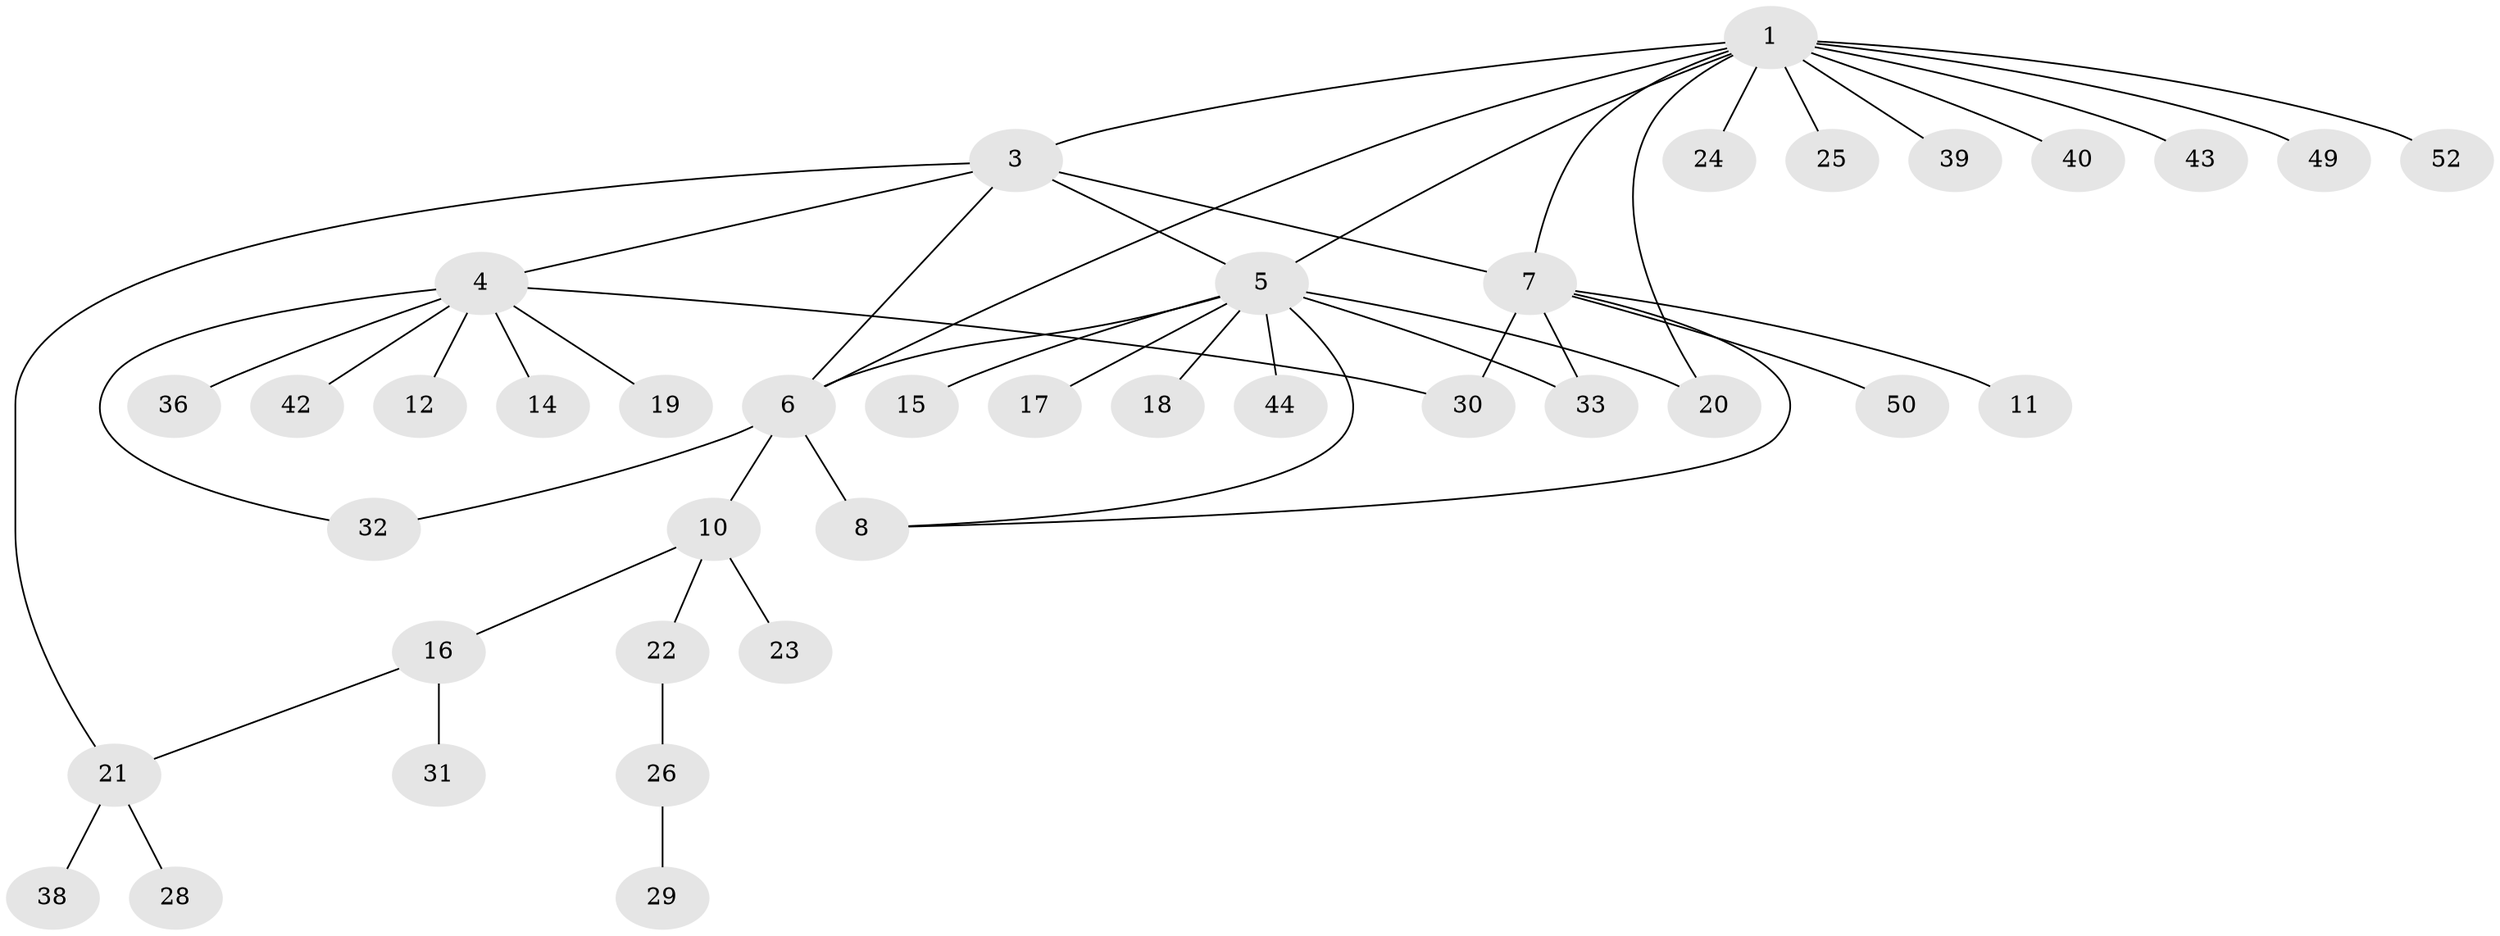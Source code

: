 // original degree distribution, {7: 0.057692307692307696, 6: 0.019230769230769232, 8: 0.038461538461538464, 11: 0.019230769230769232, 2: 0.19230769230769232, 4: 0.019230769230769232, 5: 0.038461538461538464, 1: 0.5576923076923077, 3: 0.057692307692307696}
// Generated by graph-tools (version 1.1) at 2025/42/03/06/25 10:42:12]
// undirected, 39 vertices, 49 edges
graph export_dot {
graph [start="1"]
  node [color=gray90,style=filled];
  1 [super="+2"];
  3;
  4 [super="+35"];
  5 [super="+13"];
  6 [super="+9"];
  7 [super="+37"];
  8 [super="+41"];
  10 [super="+27"];
  11;
  12 [super="+51"];
  14;
  15;
  16;
  17;
  18;
  19;
  20 [super="+34"];
  21 [super="+47"];
  22 [super="+46"];
  23;
  24 [super="+48"];
  25;
  26;
  28;
  29;
  30;
  31;
  32;
  33;
  36 [super="+45"];
  38;
  39;
  40;
  42;
  43;
  44;
  49;
  50;
  52;
  1 -- 3;
  1 -- 25;
  1 -- 39;
  1 -- 40;
  1 -- 43;
  1 -- 49;
  1 -- 20;
  1 -- 5;
  1 -- 52;
  1 -- 7;
  1 -- 24;
  1 -- 6;
  3 -- 4;
  3 -- 5;
  3 -- 7;
  3 -- 21;
  3 -- 6;
  4 -- 12;
  4 -- 14;
  4 -- 19;
  4 -- 30;
  4 -- 32;
  4 -- 36;
  4 -- 42;
  5 -- 6;
  5 -- 8;
  5 -- 15;
  5 -- 17;
  5 -- 18;
  5 -- 20;
  5 -- 33;
  5 -- 44;
  6 -- 32;
  6 -- 8 [weight=2];
  6 -- 10;
  7 -- 8;
  7 -- 11;
  7 -- 30;
  7 -- 33;
  7 -- 50;
  10 -- 16;
  10 -- 22;
  10 -- 23;
  16 -- 21;
  16 -- 31;
  21 -- 28;
  21 -- 38;
  22 -- 26;
  26 -- 29;
}
